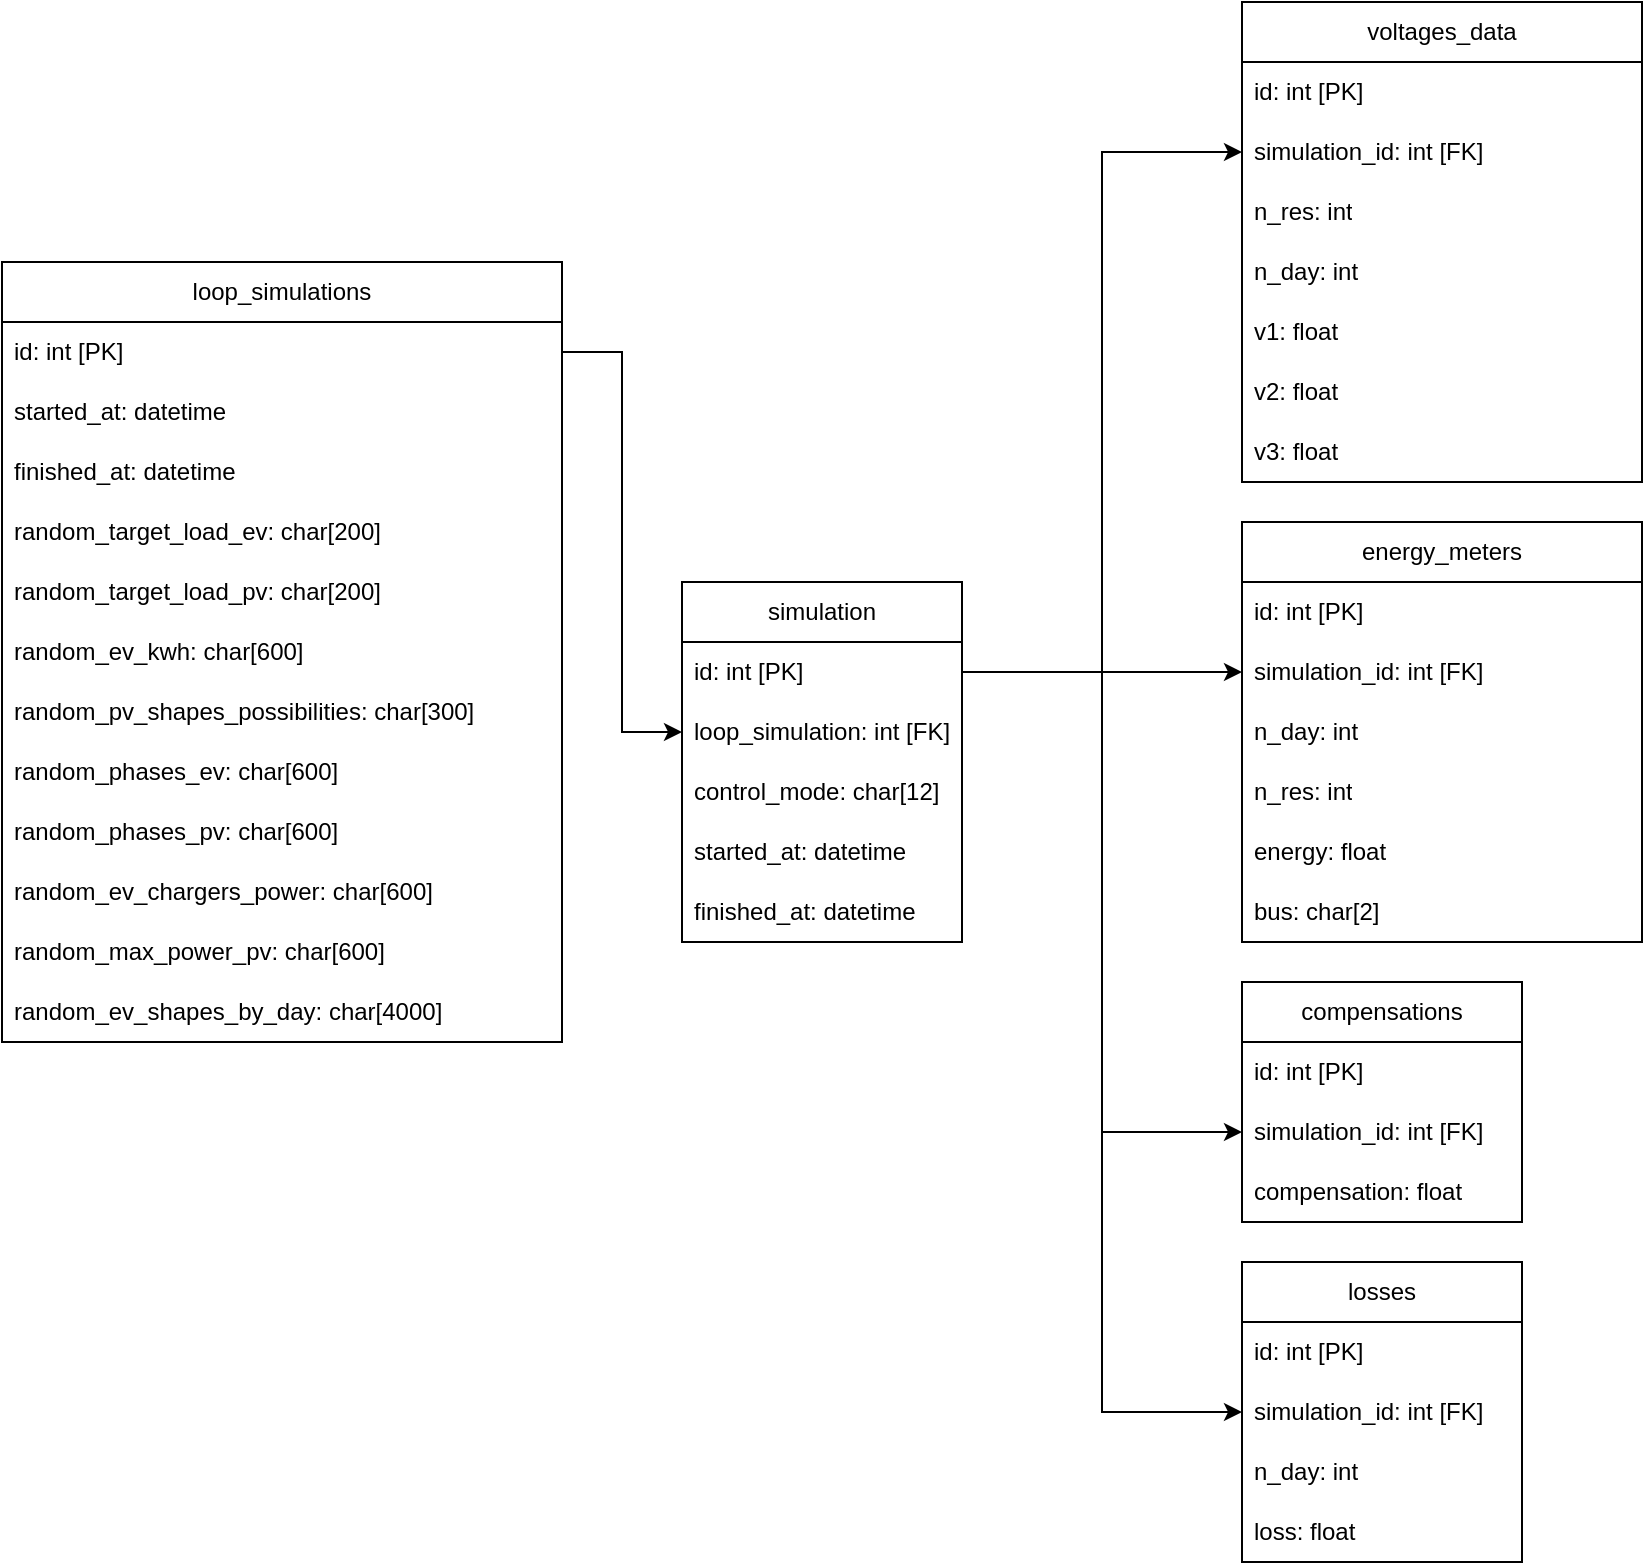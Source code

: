 <mxfile version="25.0.1" pages="2">
  <diagram id="ByuzTfWAhsFWjVy16ImF" name="database">
    <mxGraphModel dx="564" dy="719" grid="1" gridSize="10" guides="1" tooltips="1" connect="1" arrows="1" fold="1" page="1" pageScale="1" pageWidth="850" pageHeight="1100" math="0" shadow="0">
      <root>
        <mxCell id="0" />
        <mxCell id="1" parent="0" />
        <mxCell id="gSuRSlL41oqAudCzmP_L-11" value="compensations" style="swimlane;fontStyle=0;childLayout=stackLayout;horizontal=1;startSize=30;horizontalStack=0;resizeParent=1;resizeParentMax=0;resizeLast=0;collapsible=1;marginBottom=0;whiteSpace=wrap;html=1;" parent="1" vertex="1">
          <mxGeometry x="630" y="560" width="140" height="120" as="geometry" />
        </mxCell>
        <mxCell id="gSuRSlL41oqAudCzmP_L-12" value="id: int [PK]" style="text;strokeColor=none;fillColor=none;align=left;verticalAlign=middle;spacingLeft=4;spacingRight=4;overflow=hidden;points=[[0,0.5],[1,0.5]];portConstraint=eastwest;rotatable=0;whiteSpace=wrap;html=1;" parent="gSuRSlL41oqAudCzmP_L-11" vertex="1">
          <mxGeometry y="30" width="140" height="30" as="geometry" />
        </mxCell>
        <mxCell id="gSuRSlL41oqAudCzmP_L-13" value="simulation_id: int [FK]" style="text;strokeColor=none;fillColor=none;align=left;verticalAlign=middle;spacingLeft=4;spacingRight=4;overflow=hidden;points=[[0,0.5],[1,0.5]];portConstraint=eastwest;rotatable=0;whiteSpace=wrap;html=1;" parent="gSuRSlL41oqAudCzmP_L-11" vertex="1">
          <mxGeometry y="60" width="140" height="30" as="geometry" />
        </mxCell>
        <mxCell id="gSuRSlL41oqAudCzmP_L-14" value="compensation: float" style="text;strokeColor=none;fillColor=none;align=left;verticalAlign=middle;spacingLeft=4;spacingRight=4;overflow=hidden;points=[[0,0.5],[1,0.5]];portConstraint=eastwest;rotatable=0;whiteSpace=wrap;html=1;" parent="gSuRSlL41oqAudCzmP_L-11" vertex="1">
          <mxGeometry y="90" width="140" height="30" as="geometry" />
        </mxCell>
        <mxCell id="gSuRSlL41oqAudCzmP_L-19" value="loop_simulations" style="swimlane;fontStyle=0;childLayout=stackLayout;horizontal=1;startSize=30;horizontalStack=0;resizeParent=1;resizeParentMax=0;resizeLast=0;collapsible=1;marginBottom=0;whiteSpace=wrap;html=1;" parent="1" vertex="1">
          <mxGeometry x="10" y="200" width="280" height="390" as="geometry" />
        </mxCell>
        <mxCell id="gSuRSlL41oqAudCzmP_L-20" value="id: int [PK]" style="text;strokeColor=none;fillColor=none;align=left;verticalAlign=middle;spacingLeft=4;spacingRight=4;overflow=hidden;points=[[0,0.5],[1,0.5]];portConstraint=eastwest;rotatable=0;whiteSpace=wrap;html=1;" parent="gSuRSlL41oqAudCzmP_L-19" vertex="1">
          <mxGeometry y="30" width="280" height="30" as="geometry" />
        </mxCell>
        <mxCell id="9g8HrfXZKX0gZ8bXr7Jw-6" style="edgeStyle=orthogonalEdgeStyle;rounded=0;orthogonalLoop=1;jettySize=auto;html=1;exitX=1;exitY=0.5;exitDx=0;exitDy=0;" parent="gSuRSlL41oqAudCzmP_L-19" source="gSuRSlL41oqAudCzmP_L-20" target="gSuRSlL41oqAudCzmP_L-20" edge="1">
          <mxGeometry relative="1" as="geometry" />
        </mxCell>
        <mxCell id="UrSm05B5HOUzW5eLRyXA-6" value="started_at: datetime" style="text;strokeColor=none;fillColor=none;align=left;verticalAlign=middle;spacingLeft=4;spacingRight=4;overflow=hidden;points=[[0,0.5],[1,0.5]];portConstraint=eastwest;rotatable=0;whiteSpace=wrap;html=1;" vertex="1" parent="gSuRSlL41oqAudCzmP_L-19">
          <mxGeometry y="60" width="280" height="30" as="geometry" />
        </mxCell>
        <mxCell id="UrSm05B5HOUzW5eLRyXA-7" value="finished_at: datetime" style="text;strokeColor=none;fillColor=none;align=left;verticalAlign=middle;spacingLeft=4;spacingRight=4;overflow=hidden;points=[[0,0.5],[1,0.5]];portConstraint=eastwest;rotatable=0;whiteSpace=wrap;html=1;" vertex="1" parent="gSuRSlL41oqAudCzmP_L-19">
          <mxGeometry y="90" width="280" height="30" as="geometry" />
        </mxCell>
        <mxCell id="UrSm05B5HOUzW5eLRyXA-11" value="random_target_load_ev: char[200]" style="text;strokeColor=none;fillColor=none;align=left;verticalAlign=middle;spacingLeft=4;spacingRight=4;overflow=hidden;points=[[0,0.5],[1,0.5]];portConstraint=eastwest;rotatable=0;whiteSpace=wrap;html=1;" vertex="1" parent="gSuRSlL41oqAudCzmP_L-19">
          <mxGeometry y="120" width="280" height="30" as="geometry" />
        </mxCell>
        <mxCell id="UrSm05B5HOUzW5eLRyXA-10" value="random_target_load_pv: char[200]" style="text;strokeColor=none;fillColor=none;align=left;verticalAlign=middle;spacingLeft=4;spacingRight=4;overflow=hidden;points=[[0,0.5],[1,0.5]];portConstraint=eastwest;rotatable=0;whiteSpace=wrap;html=1;" vertex="1" parent="gSuRSlL41oqAudCzmP_L-19">
          <mxGeometry y="150" width="280" height="30" as="geometry" />
        </mxCell>
        <mxCell id="UrSm05B5HOUzW5eLRyXA-12" value="random_ev_kwh: char[600]" style="text;strokeColor=none;fillColor=none;align=left;verticalAlign=middle;spacingLeft=4;spacingRight=4;overflow=hidden;points=[[0,0.5],[1,0.5]];portConstraint=eastwest;rotatable=0;whiteSpace=wrap;html=1;" vertex="1" parent="gSuRSlL41oqAudCzmP_L-19">
          <mxGeometry y="180" width="280" height="30" as="geometry" />
        </mxCell>
        <mxCell id="UrSm05B5HOUzW5eLRyXA-13" value="random_pv_shapes_possibilities: char[300]" style="text;strokeColor=none;fillColor=none;align=left;verticalAlign=middle;spacingLeft=4;spacingRight=4;overflow=hidden;points=[[0,0.5],[1,0.5]];portConstraint=eastwest;rotatable=0;whiteSpace=wrap;html=1;" vertex="1" parent="gSuRSlL41oqAudCzmP_L-19">
          <mxGeometry y="210" width="280" height="30" as="geometry" />
        </mxCell>
        <mxCell id="UrSm05B5HOUzW5eLRyXA-14" value="random_phases_ev: char[600]" style="text;strokeColor=none;fillColor=none;align=left;verticalAlign=middle;spacingLeft=4;spacingRight=4;overflow=hidden;points=[[0,0.5],[1,0.5]];portConstraint=eastwest;rotatable=0;whiteSpace=wrap;html=1;" vertex="1" parent="gSuRSlL41oqAudCzmP_L-19">
          <mxGeometry y="240" width="280" height="30" as="geometry" />
        </mxCell>
        <mxCell id="UrSm05B5HOUzW5eLRyXA-15" value="random_phases_pv: char[600]" style="text;strokeColor=none;fillColor=none;align=left;verticalAlign=middle;spacingLeft=4;spacingRight=4;overflow=hidden;points=[[0,0.5],[1,0.5]];portConstraint=eastwest;rotatable=0;whiteSpace=wrap;html=1;" vertex="1" parent="gSuRSlL41oqAudCzmP_L-19">
          <mxGeometry y="270" width="280" height="30" as="geometry" />
        </mxCell>
        <mxCell id="UrSm05B5HOUzW5eLRyXA-16" value="random_ev_chargers_power: char[600]" style="text;strokeColor=none;fillColor=none;align=left;verticalAlign=middle;spacingLeft=4;spacingRight=4;overflow=hidden;points=[[0,0.5],[1,0.5]];portConstraint=eastwest;rotatable=0;whiteSpace=wrap;html=1;" vertex="1" parent="gSuRSlL41oqAudCzmP_L-19">
          <mxGeometry y="300" width="280" height="30" as="geometry" />
        </mxCell>
        <mxCell id="UrSm05B5HOUzW5eLRyXA-17" value="random_max_power_pv: char[600]" style="text;strokeColor=none;fillColor=none;align=left;verticalAlign=middle;spacingLeft=4;spacingRight=4;overflow=hidden;points=[[0,0.5],[1,0.5]];portConstraint=eastwest;rotatable=0;whiteSpace=wrap;html=1;" vertex="1" parent="gSuRSlL41oqAudCzmP_L-19">
          <mxGeometry y="330" width="280" height="30" as="geometry" />
        </mxCell>
        <mxCell id="UrSm05B5HOUzW5eLRyXA-18" value="random_ev_shapes_by_day: char[4000]" style="text;strokeColor=none;fillColor=none;align=left;verticalAlign=middle;spacingLeft=4;spacingRight=4;overflow=hidden;points=[[0,0.5],[1,0.5]];portConstraint=eastwest;rotatable=0;whiteSpace=wrap;html=1;" vertex="1" parent="gSuRSlL41oqAudCzmP_L-19">
          <mxGeometry y="360" width="280" height="30" as="geometry" />
        </mxCell>
        <mxCell id="gSuRSlL41oqAudCzmP_L-28" value="voltages_data" style="swimlane;fontStyle=0;childLayout=stackLayout;horizontal=1;startSize=30;horizontalStack=0;resizeParent=1;resizeParentMax=0;resizeLast=0;collapsible=1;marginBottom=0;whiteSpace=wrap;html=1;" parent="1" vertex="1">
          <mxGeometry x="630" y="70" width="200" height="240" as="geometry" />
        </mxCell>
        <mxCell id="gSuRSlL41oqAudCzmP_L-29" value="id: int [PK]" style="text;strokeColor=none;fillColor=none;align=left;verticalAlign=middle;spacingLeft=4;spacingRight=4;overflow=hidden;points=[[0,0.5],[1,0.5]];portConstraint=eastwest;rotatable=0;whiteSpace=wrap;html=1;" parent="gSuRSlL41oqAudCzmP_L-28" vertex="1">
          <mxGeometry y="30" width="200" height="30" as="geometry" />
        </mxCell>
        <mxCell id="gSuRSlL41oqAudCzmP_L-30" value="simulation_id: int [FK]" style="text;strokeColor=none;fillColor=none;align=left;verticalAlign=middle;spacingLeft=4;spacingRight=4;overflow=hidden;points=[[0,0.5],[1,0.5]];portConstraint=eastwest;rotatable=0;whiteSpace=wrap;html=1;" parent="gSuRSlL41oqAudCzmP_L-28" vertex="1">
          <mxGeometry y="60" width="200" height="30" as="geometry" />
        </mxCell>
        <mxCell id="gSuRSlL41oqAudCzmP_L-33" value="n_res: int" style="text;strokeColor=none;fillColor=none;align=left;verticalAlign=middle;spacingLeft=4;spacingRight=4;overflow=hidden;points=[[0,0.5],[1,0.5]];portConstraint=eastwest;rotatable=0;whiteSpace=wrap;html=1;" parent="gSuRSlL41oqAudCzmP_L-28" vertex="1">
          <mxGeometry y="90" width="200" height="30" as="geometry" />
        </mxCell>
        <mxCell id="gSuRSlL41oqAudCzmP_L-34" value="n_day: int" style="text;strokeColor=none;fillColor=none;align=left;verticalAlign=middle;spacingLeft=4;spacingRight=4;overflow=hidden;points=[[0,0.5],[1,0.5]];portConstraint=eastwest;rotatable=0;whiteSpace=wrap;html=1;" parent="gSuRSlL41oqAudCzmP_L-28" vertex="1">
          <mxGeometry y="120" width="200" height="30" as="geometry" />
        </mxCell>
        <mxCell id="gSuRSlL41oqAudCzmP_L-37" value="v1: float" style="text;strokeColor=none;fillColor=none;align=left;verticalAlign=middle;spacingLeft=4;spacingRight=4;overflow=hidden;points=[[0,0.5],[1,0.5]];portConstraint=eastwest;rotatable=0;whiteSpace=wrap;html=1;" parent="gSuRSlL41oqAudCzmP_L-28" vertex="1">
          <mxGeometry y="150" width="200" height="30" as="geometry" />
        </mxCell>
        <mxCell id="gSuRSlL41oqAudCzmP_L-39" value="v2: float" style="text;strokeColor=none;fillColor=none;align=left;verticalAlign=middle;spacingLeft=4;spacingRight=4;overflow=hidden;points=[[0,0.5],[1,0.5]];portConstraint=eastwest;rotatable=0;whiteSpace=wrap;html=1;" parent="gSuRSlL41oqAudCzmP_L-28" vertex="1">
          <mxGeometry y="180" width="200" height="30" as="geometry" />
        </mxCell>
        <mxCell id="gSuRSlL41oqAudCzmP_L-41" value="v3: float" style="text;strokeColor=none;fillColor=none;align=left;verticalAlign=middle;spacingLeft=4;spacingRight=4;overflow=hidden;points=[[0,0.5],[1,0.5]];portConstraint=eastwest;rotatable=0;whiteSpace=wrap;html=1;" parent="gSuRSlL41oqAudCzmP_L-28" vertex="1">
          <mxGeometry y="210" width="200" height="30" as="geometry" />
        </mxCell>
        <mxCell id="gSuRSlL41oqAudCzmP_L-66" value="losses" style="swimlane;fontStyle=0;childLayout=stackLayout;horizontal=1;startSize=30;horizontalStack=0;resizeParent=1;resizeParentMax=0;resizeLast=0;collapsible=1;marginBottom=0;whiteSpace=wrap;html=1;" parent="1" vertex="1">
          <mxGeometry x="630" y="700" width="140" height="150" as="geometry" />
        </mxCell>
        <mxCell id="gSuRSlL41oqAudCzmP_L-67" value="id: int [PK]" style="text;strokeColor=none;fillColor=none;align=left;verticalAlign=middle;spacingLeft=4;spacingRight=4;overflow=hidden;points=[[0,0.5],[1,0.5]];portConstraint=eastwest;rotatable=0;whiteSpace=wrap;html=1;" parent="gSuRSlL41oqAudCzmP_L-66" vertex="1">
          <mxGeometry y="30" width="140" height="30" as="geometry" />
        </mxCell>
        <mxCell id="gSuRSlL41oqAudCzmP_L-68" value="simulation_id: int [FK]" style="text;strokeColor=none;fillColor=none;align=left;verticalAlign=middle;spacingLeft=4;spacingRight=4;overflow=hidden;points=[[0,0.5],[1,0.5]];portConstraint=eastwest;rotatable=0;whiteSpace=wrap;html=1;" parent="gSuRSlL41oqAudCzmP_L-66" vertex="1">
          <mxGeometry y="60" width="140" height="30" as="geometry" />
        </mxCell>
        <mxCell id="gSuRSlL41oqAudCzmP_L-71" value="n_day: int" style="text;strokeColor=none;fillColor=none;align=left;verticalAlign=middle;spacingLeft=4;spacingRight=4;overflow=hidden;points=[[0,0.5],[1,0.5]];portConstraint=eastwest;rotatable=0;whiteSpace=wrap;html=1;" parent="gSuRSlL41oqAudCzmP_L-66" vertex="1">
          <mxGeometry y="90" width="140" height="30" as="geometry" />
        </mxCell>
        <mxCell id="gSuRSlL41oqAudCzmP_L-72" value="loss: float" style="text;strokeColor=none;fillColor=none;align=left;verticalAlign=middle;spacingLeft=4;spacingRight=4;overflow=hidden;points=[[0,0.5],[1,0.5]];portConstraint=eastwest;rotatable=0;whiteSpace=wrap;html=1;" parent="gSuRSlL41oqAudCzmP_L-66" vertex="1">
          <mxGeometry y="120" width="140" height="30" as="geometry" />
        </mxCell>
        <mxCell id="gSuRSlL41oqAudCzmP_L-82" value="energy_meters" style="swimlane;fontStyle=0;childLayout=stackLayout;horizontal=1;startSize=30;horizontalStack=0;resizeParent=1;resizeParentMax=0;resizeLast=0;collapsible=1;marginBottom=0;whiteSpace=wrap;html=1;" parent="1" vertex="1">
          <mxGeometry x="630" y="330" width="200" height="210" as="geometry" />
        </mxCell>
        <mxCell id="gSuRSlL41oqAudCzmP_L-83" value="id: int [PK]" style="text;strokeColor=none;fillColor=none;align=left;verticalAlign=middle;spacingLeft=4;spacingRight=4;overflow=hidden;points=[[0,0.5],[1,0.5]];portConstraint=eastwest;rotatable=0;whiteSpace=wrap;html=1;" parent="gSuRSlL41oqAudCzmP_L-82" vertex="1">
          <mxGeometry y="30" width="200" height="30" as="geometry" />
        </mxCell>
        <mxCell id="gSuRSlL41oqAudCzmP_L-84" value="simulation_id: int [FK]" style="text;strokeColor=none;fillColor=none;align=left;verticalAlign=middle;spacingLeft=4;spacingRight=4;overflow=hidden;points=[[0,0.5],[1,0.5]];portConstraint=eastwest;rotatable=0;whiteSpace=wrap;html=1;" parent="gSuRSlL41oqAudCzmP_L-82" vertex="1">
          <mxGeometry y="60" width="200" height="30" as="geometry" />
        </mxCell>
        <mxCell id="gSuRSlL41oqAudCzmP_L-86" value="n_day: int" style="text;strokeColor=none;fillColor=none;align=left;verticalAlign=middle;spacingLeft=4;spacingRight=4;overflow=hidden;points=[[0,0.5],[1,0.5]];portConstraint=eastwest;rotatable=0;whiteSpace=wrap;html=1;" parent="gSuRSlL41oqAudCzmP_L-82" vertex="1">
          <mxGeometry y="90" width="200" height="30" as="geometry" />
        </mxCell>
        <mxCell id="gSuRSlL41oqAudCzmP_L-88" value="n_res: int" style="text;strokeColor=none;fillColor=none;align=left;verticalAlign=middle;spacingLeft=4;spacingRight=4;overflow=hidden;points=[[0,0.5],[1,0.5]];portConstraint=eastwest;rotatable=0;whiteSpace=wrap;html=1;" parent="gSuRSlL41oqAudCzmP_L-82" vertex="1">
          <mxGeometry y="120" width="200" height="30" as="geometry" />
        </mxCell>
        <mxCell id="gSuRSlL41oqAudCzmP_L-87" value="energy: float" style="text;strokeColor=none;fillColor=none;align=left;verticalAlign=middle;spacingLeft=4;spacingRight=4;overflow=hidden;points=[[0,0.5],[1,0.5]];portConstraint=eastwest;rotatable=0;whiteSpace=wrap;html=1;" parent="gSuRSlL41oqAudCzmP_L-82" vertex="1">
          <mxGeometry y="150" width="200" height="30" as="geometry" />
        </mxCell>
        <mxCell id="VLXd6G6j0hehMdsDS7tt-6" value="bus: char[2]" style="text;strokeColor=none;fillColor=none;align=left;verticalAlign=middle;spacingLeft=4;spacingRight=4;overflow=hidden;points=[[0,0.5],[1,0.5]];portConstraint=eastwest;rotatable=0;whiteSpace=wrap;html=1;" parent="gSuRSlL41oqAudCzmP_L-82" vertex="1">
          <mxGeometry y="180" width="200" height="30" as="geometry" />
        </mxCell>
        <mxCell id="j06lZG9dQ--dD_zM-TU6-6" value="simulation" style="swimlane;fontStyle=0;childLayout=stackLayout;horizontal=1;startSize=30;horizontalStack=0;resizeParent=1;resizeParentMax=0;resizeLast=0;collapsible=1;marginBottom=0;whiteSpace=wrap;html=1;" parent="1" vertex="1">
          <mxGeometry x="350" y="360" width="140" height="180" as="geometry" />
        </mxCell>
        <mxCell id="j06lZG9dQ--dD_zM-TU6-7" value="id: int [PK]" style="text;strokeColor=none;fillColor=none;align=left;verticalAlign=middle;spacingLeft=4;spacingRight=4;overflow=hidden;points=[[0,0.5],[1,0.5]];portConstraint=eastwest;rotatable=0;whiteSpace=wrap;html=1;" parent="j06lZG9dQ--dD_zM-TU6-6" vertex="1">
          <mxGeometry y="30" width="140" height="30" as="geometry" />
        </mxCell>
        <mxCell id="j06lZG9dQ--dD_zM-TU6-8" value="loop_simulation: int [FK]" style="text;strokeColor=none;fillColor=none;align=left;verticalAlign=middle;spacingLeft=4;spacingRight=4;overflow=hidden;points=[[0,0.5],[1,0.5]];portConstraint=eastwest;rotatable=0;whiteSpace=wrap;html=1;" parent="j06lZG9dQ--dD_zM-TU6-6" vertex="1">
          <mxGeometry y="60" width="140" height="30" as="geometry" />
        </mxCell>
        <mxCell id="j06lZG9dQ--dD_zM-TU6-9" value="control_mode: char[12&lt;span style=&quot;background-color: initial;&quot;&gt;]&lt;/span&gt;" style="text;strokeColor=none;fillColor=none;align=left;verticalAlign=middle;spacingLeft=4;spacingRight=4;overflow=hidden;points=[[0,0.5],[1,0.5]];portConstraint=eastwest;rotatable=0;whiteSpace=wrap;html=1;" parent="j06lZG9dQ--dD_zM-TU6-6" vertex="1">
          <mxGeometry y="90" width="140" height="30" as="geometry" />
        </mxCell>
        <mxCell id="j06lZG9dQ--dD_zM-TU6-10" style="edgeStyle=orthogonalEdgeStyle;rounded=0;orthogonalLoop=1;jettySize=auto;html=1;exitX=1;exitY=0.5;exitDx=0;exitDy=0;" parent="j06lZG9dQ--dD_zM-TU6-6" source="j06lZG9dQ--dD_zM-TU6-7" target="j06lZG9dQ--dD_zM-TU6-7" edge="1">
          <mxGeometry relative="1" as="geometry" />
        </mxCell>
        <mxCell id="UrSm05B5HOUzW5eLRyXA-8" value="started_at: datetime" style="text;strokeColor=none;fillColor=none;align=left;verticalAlign=middle;spacingLeft=4;spacingRight=4;overflow=hidden;points=[[0,0.5],[1,0.5]];portConstraint=eastwest;rotatable=0;whiteSpace=wrap;html=1;" vertex="1" parent="j06lZG9dQ--dD_zM-TU6-6">
          <mxGeometry y="120" width="140" height="30" as="geometry" />
        </mxCell>
        <mxCell id="UrSm05B5HOUzW5eLRyXA-9" value="finished_at: datetime" style="text;strokeColor=none;fillColor=none;align=left;verticalAlign=middle;spacingLeft=4;spacingRight=4;overflow=hidden;points=[[0,0.5],[1,0.5]];portConstraint=eastwest;rotatable=0;whiteSpace=wrap;html=1;" vertex="1" parent="j06lZG9dQ--dD_zM-TU6-6">
          <mxGeometry y="150" width="140" height="30" as="geometry" />
        </mxCell>
        <mxCell id="j06lZG9dQ--dD_zM-TU6-11" style="edgeStyle=orthogonalEdgeStyle;rounded=0;orthogonalLoop=1;jettySize=auto;html=1;exitX=1;exitY=0.5;exitDx=0;exitDy=0;entryX=0;entryY=0.5;entryDx=0;entryDy=0;" parent="1" source="gSuRSlL41oqAudCzmP_L-20" target="j06lZG9dQ--dD_zM-TU6-8" edge="1">
          <mxGeometry relative="1" as="geometry" />
        </mxCell>
        <mxCell id="j06lZG9dQ--dD_zM-TU6-12" style="edgeStyle=orthogonalEdgeStyle;rounded=0;orthogonalLoop=1;jettySize=auto;html=1;exitX=1;exitY=0.5;exitDx=0;exitDy=0;" parent="1" source="j06lZG9dQ--dD_zM-TU6-7" target="gSuRSlL41oqAudCzmP_L-30" edge="1">
          <mxGeometry relative="1" as="geometry" />
        </mxCell>
        <mxCell id="j06lZG9dQ--dD_zM-TU6-14" style="edgeStyle=orthogonalEdgeStyle;rounded=0;orthogonalLoop=1;jettySize=auto;html=1;exitX=1;exitY=0.5;exitDx=0;exitDy=0;entryX=0;entryY=0.5;entryDx=0;entryDy=0;" parent="1" source="j06lZG9dQ--dD_zM-TU6-7" target="gSuRSlL41oqAudCzmP_L-84" edge="1">
          <mxGeometry relative="1" as="geometry" />
        </mxCell>
        <mxCell id="j06lZG9dQ--dD_zM-TU6-15" style="edgeStyle=orthogonalEdgeStyle;rounded=0;orthogonalLoop=1;jettySize=auto;html=1;exitX=1;exitY=0.5;exitDx=0;exitDy=0;" parent="1" source="j06lZG9dQ--dD_zM-TU6-7" target="gSuRSlL41oqAudCzmP_L-13" edge="1">
          <mxGeometry relative="1" as="geometry" />
        </mxCell>
        <mxCell id="j06lZG9dQ--dD_zM-TU6-16" style="edgeStyle=orthogonalEdgeStyle;rounded=0;orthogonalLoop=1;jettySize=auto;html=1;exitX=1;exitY=0.5;exitDx=0;exitDy=0;entryX=0;entryY=0.5;entryDx=0;entryDy=0;" parent="1" source="j06lZG9dQ--dD_zM-TU6-7" target="gSuRSlL41oqAudCzmP_L-68" edge="1">
          <mxGeometry relative="1" as="geometry" />
        </mxCell>
      </root>
    </mxGraphModel>
  </diagram>
  <diagram id="se_Ws5dvR4rNfFF1b0kc" name="plots">
    <mxGraphModel dx="819" dy="478" grid="1" gridSize="10" guides="1" tooltips="1" connect="1" arrows="1" fold="1" page="1" pageScale="1" pageWidth="4681" pageHeight="3300" math="0" shadow="0">
      <root>
        <mxCell id="0" />
        <mxCell id="1" parent="0" />
        <mxCell id="jjMWMZSMjCuHCsURNHwj-2" value="Perfil de tensão" style="swimlane;fontStyle=0;childLayout=stackLayout;horizontal=1;startSize=30;horizontalStack=0;resizeParent=1;resizeParentMax=0;resizeLast=0;collapsible=1;marginBottom=0;whiteSpace=wrap;html=1;" vertex="1" parent="1">
          <mxGeometry x="200" y="60" width="160" height="240" as="geometry" />
        </mxCell>
        <mxCell id="jjMWMZSMjCuHCsURNHwj-6" value="Nome do circuito" style="text;strokeColor=none;fillColor=none;align=left;verticalAlign=middle;spacingLeft=4;spacingRight=4;overflow=hidden;points=[[0,0.5],[1,0.5]];portConstraint=eastwest;rotatable=0;whiteSpace=wrap;html=1;" vertex="1" parent="jjMWMZSMjCuHCsURNHwj-2">
          <mxGeometry y="30" width="160" height="30" as="geometry" />
        </mxCell>
        <mxCell id="jjMWMZSMjCuHCsURNHwj-3" value="Loop de simulação" style="text;strokeColor=none;fillColor=none;align=left;verticalAlign=middle;spacingLeft=4;spacingRight=4;overflow=hidden;points=[[0,0.5],[1,0.5]];portConstraint=eastwest;rotatable=0;whiteSpace=wrap;html=1;" vertex="1" parent="jjMWMZSMjCuHCsURNHwj-2">
          <mxGeometry y="60" width="160" height="30" as="geometry" />
        </mxCell>
        <mxCell id="jjMWMZSMjCuHCsURNHwj-4" value="Modo de controle" style="text;strokeColor=none;fillColor=none;align=left;verticalAlign=middle;spacingLeft=4;spacingRight=4;overflow=hidden;points=[[0,0.5],[1,0.5]];portConstraint=eastwest;rotatable=0;whiteSpace=wrap;html=1;" vertex="1" parent="jjMWMZSMjCuHCsURNHwj-2">
          <mxGeometry y="90" width="160" height="30" as="geometry" />
        </mxCell>
        <mxCell id="jjMWMZSMjCuHCsURNHwj-5" value="Nível de penetração VE" style="text;strokeColor=none;fillColor=none;align=left;verticalAlign=middle;spacingLeft=4;spacingRight=4;overflow=hidden;points=[[0,0.5],[1,0.5]];portConstraint=eastwest;rotatable=0;whiteSpace=wrap;html=1;" vertex="1" parent="jjMWMZSMjCuHCsURNHwj-2">
          <mxGeometry y="120" width="160" height="30" as="geometry" />
        </mxCell>
        <mxCell id="jjMWMZSMjCuHCsURNHwj-7" value="Nível de penetração GDFV" style="text;strokeColor=none;fillColor=none;align=left;verticalAlign=middle;spacingLeft=4;spacingRight=4;overflow=hidden;points=[[0,0.5],[1,0.5]];portConstraint=eastwest;rotatable=0;whiteSpace=wrap;html=1;" vertex="1" parent="jjMWMZSMjCuHCsURNHwj-2">
          <mxGeometry y="150" width="160" height="30" as="geometry" />
        </mxCell>
        <mxCell id="jjMWMZSMjCuHCsURNHwj-8" value="Dia da semana" style="text;strokeColor=none;fillColor=none;align=left;verticalAlign=middle;spacingLeft=4;spacingRight=4;overflow=hidden;points=[[0,0.5],[1,0.5]];portConstraint=eastwest;rotatable=0;whiteSpace=wrap;html=1;" vertex="1" parent="jjMWMZSMjCuHCsURNHwj-2">
          <mxGeometry y="180" width="160" height="30" as="geometry" />
        </mxCell>
        <mxCell id="jjMWMZSMjCuHCsURNHwj-9" value="Número da residência" style="text;strokeColor=none;fillColor=none;align=left;verticalAlign=middle;spacingLeft=4;spacingRight=4;overflow=hidden;points=[[0,0.5],[1,0.5]];portConstraint=eastwest;rotatable=0;whiteSpace=wrap;html=1;" vertex="1" parent="jjMWMZSMjCuHCsURNHwj-2">
          <mxGeometry y="210" width="160" height="30" as="geometry" />
        </mxCell>
        <mxCell id="jjMWMZSMjCuHCsURNHwj-10" value="Compensação geral" style="swimlane;fontStyle=0;childLayout=stackLayout;horizontal=1;startSize=30;horizontalStack=0;resizeParent=1;resizeParentMax=0;resizeLast=0;collapsible=1;marginBottom=0;whiteSpace=wrap;html=1;" vertex="1" parent="1">
          <mxGeometry x="380" y="60" width="160" height="90" as="geometry" />
        </mxCell>
        <mxCell id="jjMWMZSMjCuHCsURNHwj-11" value="Nome do circuito" style="text;strokeColor=none;fillColor=none;align=left;verticalAlign=middle;spacingLeft=4;spacingRight=4;overflow=hidden;points=[[0,0.5],[1,0.5]];portConstraint=eastwest;rotatable=0;whiteSpace=wrap;html=1;" vertex="1" parent="jjMWMZSMjCuHCsURNHwj-10">
          <mxGeometry y="30" width="160" height="30" as="geometry" />
        </mxCell>
        <mxCell id="jjMWMZSMjCuHCsURNHwj-13" value="Modo de controle" style="text;strokeColor=none;fillColor=none;align=left;verticalAlign=middle;spacingLeft=4;spacingRight=4;overflow=hidden;points=[[0,0.5],[1,0.5]];portConstraint=eastwest;rotatable=0;whiteSpace=wrap;html=1;" vertex="1" parent="jjMWMZSMjCuHCsURNHwj-10">
          <mxGeometry y="60" width="160" height="30" as="geometry" />
        </mxCell>
        <mxCell id="jjMWMZSMjCuHCsURNHwj-19" value="Gráfico 2D:&lt;br&gt;Tensões x Tempo&amp;nbsp;" style="rounded=0;whiteSpace=wrap;html=1;" vertex="1" parent="1">
          <mxGeometry x="200" y="310" width="160" height="60" as="geometry" />
        </mxCell>
        <mxCell id="jjMWMZSMjCuHCsURNHwj-29" value="Gráfico 3D:&lt;br&gt;NP_VE x NP_GDFV x Compensação&amp;nbsp;" style="rounded=0;whiteSpace=wrap;html=1;" vertex="1" parent="1">
          <mxGeometry x="380" y="160" width="160" height="60" as="geometry" />
        </mxCell>
        <mxCell id="jjMWMZSMjCuHCsURNHwj-30" value="Compensação" style="swimlane;fontStyle=0;childLayout=stackLayout;horizontal=1;startSize=30;horizontalStack=0;resizeParent=1;resizeParentMax=0;resizeLast=0;collapsible=1;marginBottom=0;whiteSpace=wrap;html=1;" vertex="1" parent="1">
          <mxGeometry x="560" y="60" width="160" height="150" as="geometry">
            <mxRectangle x="590" y="60" width="120" height="30" as="alternateBounds" />
          </mxGeometry>
        </mxCell>
        <mxCell id="jjMWMZSMjCuHCsURNHwj-31" value="Nome do circuito" style="text;strokeColor=none;fillColor=none;align=left;verticalAlign=middle;spacingLeft=4;spacingRight=4;overflow=hidden;points=[[0,0.5],[1,0.5]];portConstraint=eastwest;rotatable=0;whiteSpace=wrap;html=1;" vertex="1" parent="jjMWMZSMjCuHCsURNHwj-30">
          <mxGeometry y="30" width="160" height="30" as="geometry" />
        </mxCell>
        <mxCell id="jjMWMZSMjCuHCsURNHwj-32" value="Modo de controle" style="text;strokeColor=none;fillColor=none;align=left;verticalAlign=middle;spacingLeft=4;spacingRight=4;overflow=hidden;points=[[0,0.5],[1,0.5]];portConstraint=eastwest;rotatable=0;whiteSpace=wrap;html=1;" vertex="1" parent="jjMWMZSMjCuHCsURNHwj-30">
          <mxGeometry y="60" width="160" height="30" as="geometry" />
        </mxCell>
        <mxCell id="jjMWMZSMjCuHCsURNHwj-33" value="Nível de penetração VE" style="text;strokeColor=none;fillColor=none;align=left;verticalAlign=middle;spacingLeft=4;spacingRight=4;overflow=hidden;points=[[0,0.5],[1,0.5]];portConstraint=eastwest;rotatable=0;whiteSpace=wrap;html=1;" vertex="1" parent="jjMWMZSMjCuHCsURNHwj-30">
          <mxGeometry y="90" width="160" height="30" as="geometry" />
        </mxCell>
        <mxCell id="jjMWMZSMjCuHCsURNHwj-34" value="Nível de penetração GDFV" style="text;strokeColor=none;fillColor=none;align=left;verticalAlign=middle;spacingLeft=4;spacingRight=4;overflow=hidden;points=[[0,0.5],[1,0.5]];portConstraint=eastwest;rotatable=0;whiteSpace=wrap;html=1;" vertex="1" parent="jjMWMZSMjCuHCsURNHwj-30">
          <mxGeometry y="120" width="160" height="30" as="geometry" />
        </mxCell>
        <mxCell id="jjMWMZSMjCuHCsURNHwj-35" value="Gráfico 3D:&lt;br&gt;NP_VE x NP_GDFV x Compensação&amp;nbsp;" style="rounded=0;whiteSpace=wrap;html=1;" vertex="1" parent="1">
          <mxGeometry x="560" y="220" width="160" height="60" as="geometry" />
        </mxCell>
        <mxCell id="jjMWMZSMjCuHCsURNHwj-36" value="Energias" style="swimlane;fontStyle=0;childLayout=stackLayout;horizontal=1;startSize=30;horizontalStack=0;resizeParent=1;resizeParentMax=0;resizeLast=0;collapsible=1;marginBottom=0;whiteSpace=wrap;html=1;" vertex="1" parent="1">
          <mxGeometry x="750" y="60" width="160" height="150" as="geometry" />
        </mxCell>
        <mxCell id="jjMWMZSMjCuHCsURNHwj-37" value="Nome do circuito" style="text;strokeColor=none;fillColor=none;align=left;verticalAlign=middle;spacingLeft=4;spacingRight=4;overflow=hidden;points=[[0,0.5],[1,0.5]];portConstraint=eastwest;rotatable=0;whiteSpace=wrap;html=1;" vertex="1" parent="jjMWMZSMjCuHCsURNHwj-36">
          <mxGeometry y="30" width="160" height="30" as="geometry" />
        </mxCell>
        <mxCell id="jjMWMZSMjCuHCsURNHwj-38" value="Modo de controle" style="text;strokeColor=none;fillColor=none;align=left;verticalAlign=middle;spacingLeft=4;spacingRight=4;overflow=hidden;points=[[0,0.5],[1,0.5]];portConstraint=eastwest;rotatable=0;whiteSpace=wrap;html=1;" vertex="1" parent="jjMWMZSMjCuHCsURNHwj-36">
          <mxGeometry y="60" width="160" height="30" as="geometry" />
        </mxCell>
        <mxCell id="jjMWMZSMjCuHCsURNHwj-39" value="Barra alvo" style="text;strokeColor=none;fillColor=none;align=left;verticalAlign=middle;spacingLeft=4;spacingRight=4;overflow=hidden;points=[[0,0.5],[1,0.5]];portConstraint=eastwest;rotatable=0;whiteSpace=wrap;html=1;" vertex="1" parent="jjMWMZSMjCuHCsURNHwj-36">
          <mxGeometry y="90" width="160" height="30" as="geometry" />
        </mxCell>
        <mxCell id="jjMWMZSMjCuHCsURNHwj-40" value="Nível de penetração GDFV" style="text;strokeColor=none;fillColor=none;align=left;verticalAlign=middle;spacingLeft=4;spacingRight=4;overflow=hidden;points=[[0,0.5],[1,0.5]];portConstraint=eastwest;rotatable=0;whiteSpace=wrap;html=1;" vertex="1" parent="jjMWMZSMjCuHCsURNHwj-36">
          <mxGeometry y="120" width="160" height="30" as="geometry" />
        </mxCell>
        <mxCell id="jjMWMZSMjCuHCsURNHwj-41" value="Gráfico 3D:&lt;br&gt;Níveis de penetração x Energiais em (kWh)" style="rounded=0;whiteSpace=wrap;html=1;" vertex="1" parent="1">
          <mxGeometry x="750" y="220" width="160" height="60" as="geometry" />
        </mxCell>
        <mxCell id="jjMWMZSMjCuHCsURNHwj-42" value="Perdas Técnicas" style="swimlane;fontStyle=0;childLayout=stackLayout;horizontal=1;startSize=30;horizontalStack=0;resizeParent=1;resizeParentMax=0;resizeLast=0;collapsible=1;marginBottom=0;whiteSpace=wrap;html=1;" vertex="1" parent="1">
          <mxGeometry x="930" y="60" width="160" height="150" as="geometry" />
        </mxCell>
        <mxCell id="jjMWMZSMjCuHCsURNHwj-43" value="Nome do circuito" style="text;strokeColor=none;fillColor=none;align=left;verticalAlign=middle;spacingLeft=4;spacingRight=4;overflow=hidden;points=[[0,0.5],[1,0.5]];portConstraint=eastwest;rotatable=0;whiteSpace=wrap;html=1;" vertex="1" parent="jjMWMZSMjCuHCsURNHwj-42">
          <mxGeometry y="30" width="160" height="30" as="geometry" />
        </mxCell>
        <mxCell id="jjMWMZSMjCuHCsURNHwj-44" value="Modo de controle" style="text;strokeColor=none;fillColor=none;align=left;verticalAlign=middle;spacingLeft=4;spacingRight=4;overflow=hidden;points=[[0,0.5],[1,0.5]];portConstraint=eastwest;rotatable=0;whiteSpace=wrap;html=1;" vertex="1" parent="jjMWMZSMjCuHCsURNHwj-42">
          <mxGeometry y="60" width="160" height="30" as="geometry" />
        </mxCell>
        <mxCell id="jjMWMZSMjCuHCsURNHwj-45" value="Barra alvo" style="text;strokeColor=none;fillColor=none;align=left;verticalAlign=middle;spacingLeft=4;spacingRight=4;overflow=hidden;points=[[0,0.5],[1,0.5]];portConstraint=eastwest;rotatable=0;whiteSpace=wrap;html=1;" vertex="1" parent="jjMWMZSMjCuHCsURNHwj-42">
          <mxGeometry y="90" width="160" height="30" as="geometry" />
        </mxCell>
        <mxCell id="jjMWMZSMjCuHCsURNHwj-46" value="Nível de penetração GDFV" style="text;strokeColor=none;fillColor=none;align=left;verticalAlign=middle;spacingLeft=4;spacingRight=4;overflow=hidden;points=[[0,0.5],[1,0.5]];portConstraint=eastwest;rotatable=0;whiteSpace=wrap;html=1;" vertex="1" parent="jjMWMZSMjCuHCsURNHwj-42">
          <mxGeometry y="120" width="160" height="30" as="geometry" />
        </mxCell>
        <mxCell id="jjMWMZSMjCuHCsURNHwj-47" value="Gráfico 3D:&lt;br&gt;Níveis de penetração x Energiais em (kWh)" style="rounded=0;whiteSpace=wrap;html=1;" vertex="1" parent="1">
          <mxGeometry x="930" y="220" width="160" height="60" as="geometry" />
        </mxCell>
      </root>
    </mxGraphModel>
  </diagram>
</mxfile>
